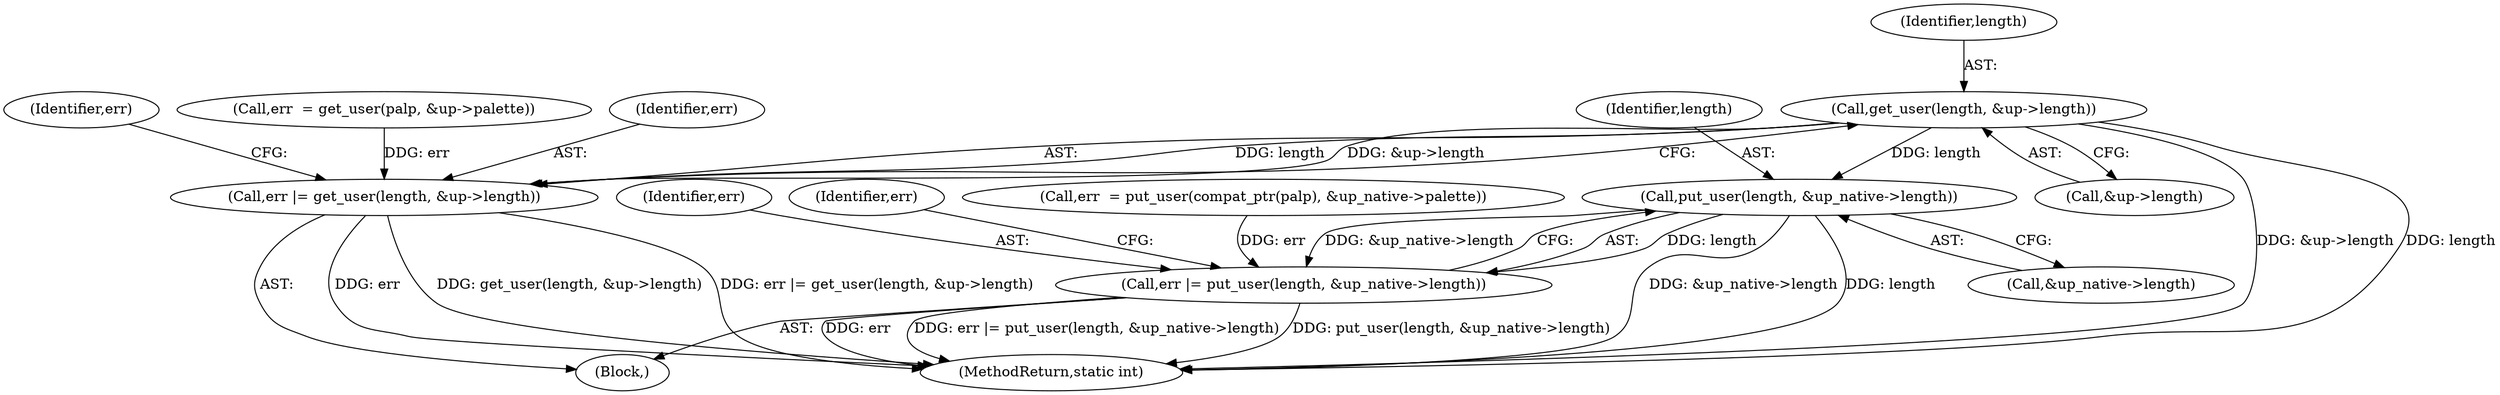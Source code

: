 digraph "0_linux_12176503366885edd542389eed3aaf94be163fdb@pointer" {
"1000119" [label="(Call,get_user(length, &up->length))"];
"1000117" [label="(Call,err |= get_user(length, &up->length))"];
"1000146" [label="(Call,put_user(length, &up_native->length))"];
"1000144" [label="(Call,err |= put_user(length, &up_native->length))"];
"1000135" [label="(Call,err  = put_user(compat_ptr(palp), &up_native->palette))"];
"1000148" [label="(Call,&up_native->length)"];
"1000145" [label="(Identifier,err)"];
"1000146" [label="(Call,put_user(length, &up_native->length))"];
"1000117" [label="(Call,err |= get_user(length, &up->length))"];
"1000119" [label="(Call,get_user(length, &up->length))"];
"1000104" [label="(Block,)"];
"1000121" [label="(Call,&up->length)"];
"1000126" [label="(Identifier,err)"];
"1000147" [label="(Identifier,length)"];
"1000153" [label="(Identifier,err)"];
"1000109" [label="(Call,err  = get_user(palp, &up->palette))"];
"1000118" [label="(Identifier,err)"];
"1000120" [label="(Identifier,length)"];
"1000167" [label="(MethodReturn,static int)"];
"1000144" [label="(Call,err |= put_user(length, &up_native->length))"];
"1000119" -> "1000117"  [label="AST: "];
"1000119" -> "1000121"  [label="CFG: "];
"1000120" -> "1000119"  [label="AST: "];
"1000121" -> "1000119"  [label="AST: "];
"1000117" -> "1000119"  [label="CFG: "];
"1000119" -> "1000167"  [label="DDG: &up->length"];
"1000119" -> "1000167"  [label="DDG: length"];
"1000119" -> "1000117"  [label="DDG: length"];
"1000119" -> "1000117"  [label="DDG: &up->length"];
"1000119" -> "1000146"  [label="DDG: length"];
"1000117" -> "1000104"  [label="AST: "];
"1000118" -> "1000117"  [label="AST: "];
"1000126" -> "1000117"  [label="CFG: "];
"1000117" -> "1000167"  [label="DDG: err"];
"1000117" -> "1000167"  [label="DDG: get_user(length, &up->length)"];
"1000117" -> "1000167"  [label="DDG: err |= get_user(length, &up->length)"];
"1000109" -> "1000117"  [label="DDG: err"];
"1000146" -> "1000144"  [label="AST: "];
"1000146" -> "1000148"  [label="CFG: "];
"1000147" -> "1000146"  [label="AST: "];
"1000148" -> "1000146"  [label="AST: "];
"1000144" -> "1000146"  [label="CFG: "];
"1000146" -> "1000167"  [label="DDG: &up_native->length"];
"1000146" -> "1000167"  [label="DDG: length"];
"1000146" -> "1000144"  [label="DDG: length"];
"1000146" -> "1000144"  [label="DDG: &up_native->length"];
"1000144" -> "1000104"  [label="AST: "];
"1000145" -> "1000144"  [label="AST: "];
"1000153" -> "1000144"  [label="CFG: "];
"1000144" -> "1000167"  [label="DDG: err"];
"1000144" -> "1000167"  [label="DDG: err |= put_user(length, &up_native->length)"];
"1000144" -> "1000167"  [label="DDG: put_user(length, &up_native->length)"];
"1000135" -> "1000144"  [label="DDG: err"];
}
